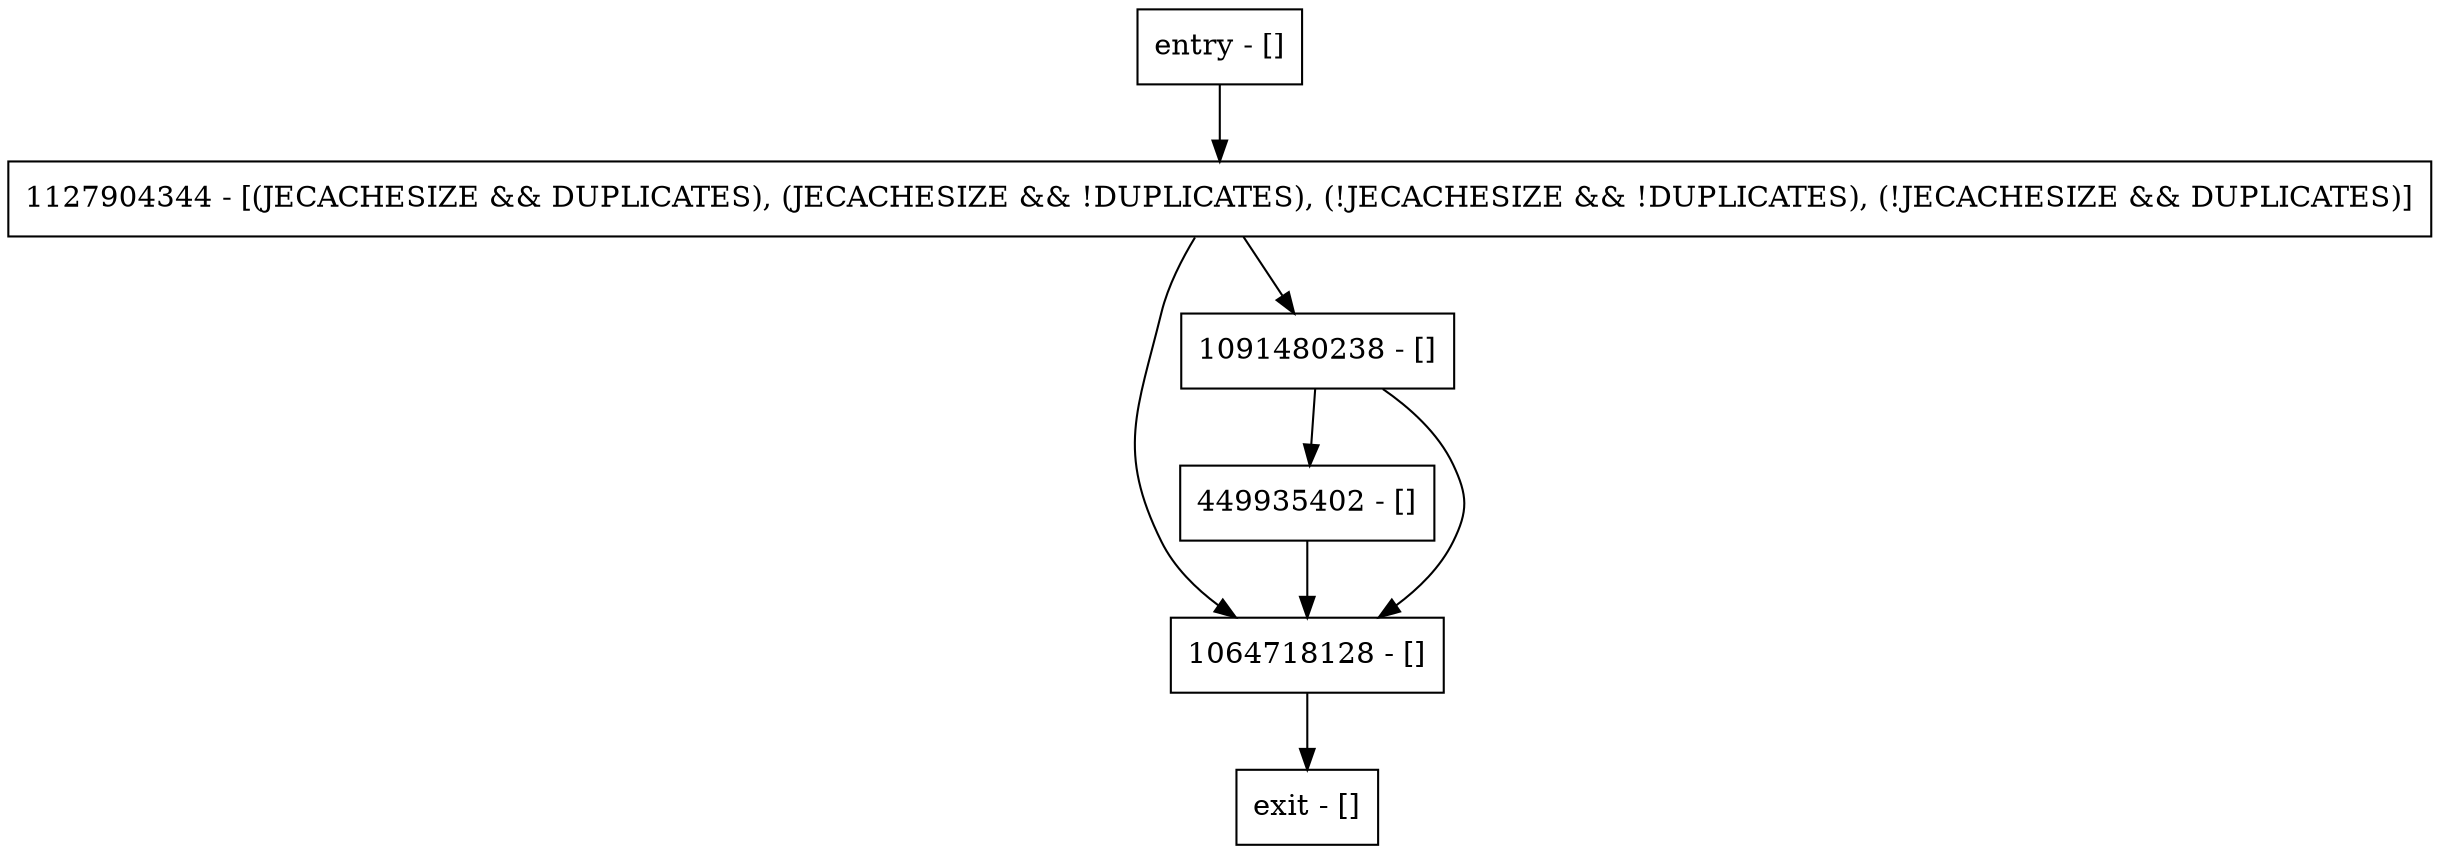 digraph checkReplicaWrite {
node [shape=record];
entry [label="entry - []"];
exit [label="exit - []"];
1127904344 [label="1127904344 - [(JECACHESIZE && DUPLICATES), (JECACHESIZE && !DUPLICATES), (!JECACHESIZE && !DUPLICATES), (!JECACHESIZE && DUPLICATES)]"];
449935402 [label="449935402 - []"];
1064718128 [label="1064718128 - []"];
1091480238 [label="1091480238 - []"];
entry;
exit;
entry -> 1127904344;
1127904344 -> 1064718128;
1127904344 -> 1091480238;
449935402 -> 1064718128;
1064718128 -> exit;
1091480238 -> 449935402;
1091480238 -> 1064718128;
}
